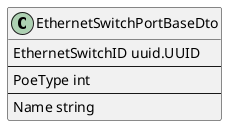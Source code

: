 @startuml EthernetSwitchPortBaseDto

class EthernetSwitchPortBaseDto {
    EthernetSwitchID uuid.UUID
    --
    PoeType int
    --
    Name string
}

@enduml